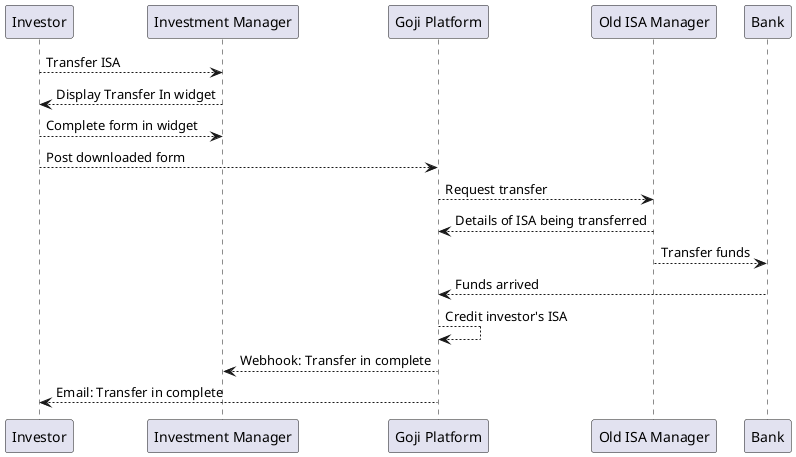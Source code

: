 @startuml
Investor --> "Investment Manager": Transfer ISA
"Investment Manager" --> Investor: Display Transfer In widget
Investor --> "Investment Manager": Complete form in widget
Investor --> "Goji Platform": Post downloaded form
"Goji Platform" --> "Old ISA Manager": Request transfer
"Old ISA Manager" --> "Goji Platform": Details of ISA being transferred
"Old ISA Manager" --> Bank: Transfer funds
Bank --> "Goji Platform": Funds arrived
"Goji Platform" --> "Goji Platform": Credit investor's ISA
"Goji Platform" --> "Investment Manager": Webhook: Transfer in complete
"Goji Platform" --> Investor: Email: Transfer in complete
@enduml